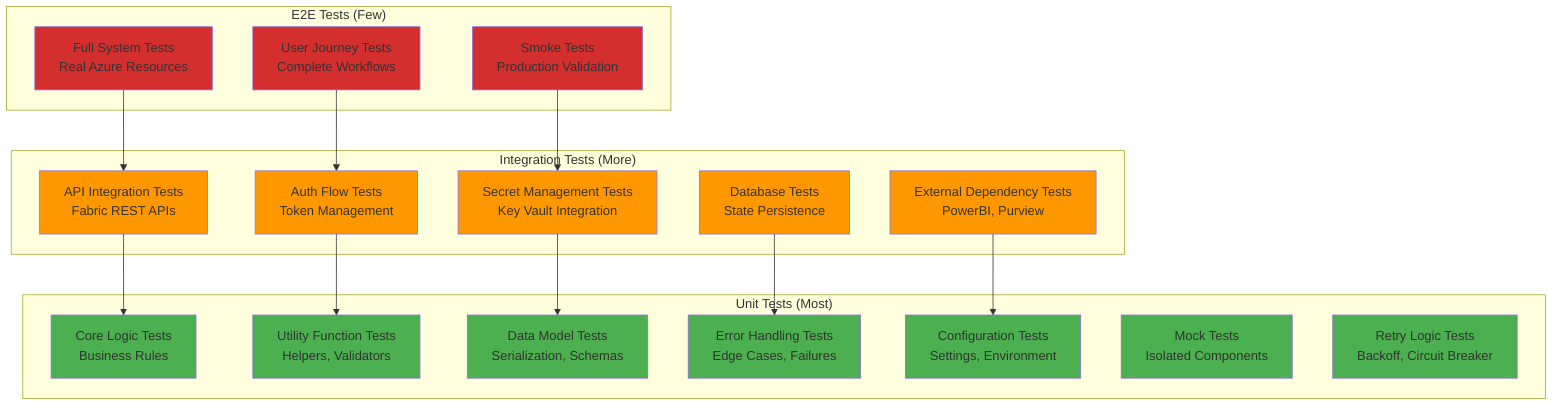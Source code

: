 graph TD
    subgraph "E2E Tests (Few)"
        E1[Full System Tests<br/>Real Azure Resources]
        E2[User Journey Tests<br/>Complete Workflows]
        E3[Smoke Tests<br/>Production Validation]
    end
    
    subgraph "Integration Tests (More)"
        I1[API Integration Tests<br/>Fabric REST APIs]
        I2[Auth Flow Tests<br/>Token Management]
        I3[Secret Management Tests<br/>Key Vault Integration]
        I4[Database Tests<br/>State Persistence]
        I5[External Dependency Tests<br/>PowerBI, Purview]
    end
    
    subgraph "Unit Tests (Most)"
        U1[Core Logic Tests<br/>Business Rules]
        U2[Utility Function Tests<br/>Helpers, Validators]
        U3[Data Model Tests<br/>Serialization, Schemas]
        U4[Error Handling Tests<br/>Edge Cases, Failures]
        U5[Configuration Tests<br/>Settings, Environment]
        U6[Mock Tests<br/>Isolated Components]
        U7[Retry Logic Tests<br/>Backoff, Circuit Breaker]
    end
    
    E1 --> I1
    E2 --> I2
    E3 --> I3
    
    I1 --> U1
    I2 --> U2
    I3 --> U3
    I4 --> U4
    I5 --> U5
    
    style E1 fill:#d32f2f
    style E2 fill:#d32f2f
    style E3 fill:#d32f2f
    
    style I1 fill:#ff9800
    style I2 fill:#ff9800
    style I3 fill:#ff9800
    style I4 fill:#ff9800
    style I5 fill:#ff9800
    
    style U1 fill:#4caf50
    style U2 fill:#4caf50
    style U3 fill:#4caf50
    style U4 fill:#4caf50
    style U5 fill:#4caf50
    style U6 fill:#4caf50
    style U7 fill:#4caf50
    
    classDef e2eStyle fill:#d32f2f,stroke:#333,color:#fff
    classDef integrationStyle fill:#ff9800,stroke:#333,color:#000
    classDef unitStyle fill:#4caf50,stroke:#333,color:#fff